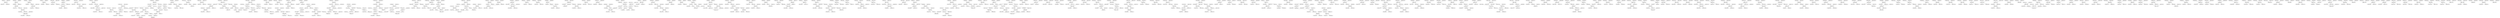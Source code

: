 digraph G {
    C3H4_2_517_0 -> C6H8_3_1013_0;
    C3H4_2_1025_0 -> C6H8_3_1013_0;
    C6H8_3_1013_0 -> C3H4_59_1121_0;
    C6H8_3_1013_0 -> C3H4_59_1004_0;
    C3H4_8_1248_0 -> C6H8_9_870_0;
    C3H4_8_886_0 -> C6H8_9_870_0;
    C3H4_8_548_0 -> C6H8_9_540_0;
    C3H4_8_545_0 -> C6H8_9_540_0;
    C3H4_8_477_0 -> C6H8_9_950_0;
    C3H4_8_961_0 -> C6H8_9_950_0;
    C6H8_9_870_0 -> C3H4_60_924_0;
    C6H8_9_870_0 -> C3H4_60_921_0;
    C6H8_9_540_0 -> C3H4_36_561_0;
    C6H8_9_540_0 -> C3H4_36_560_0;
    C6H8_9_950_0 -> C3H4_26_898_0;
    C6H8_9_950_0 -> C3H4_26_912_0;
    C3H4_11_1266_0 -> C6H8_12_1263_0;
    C3H4_11_1581_0 -> C6H8_12_1701_0;
    C3H4_11_1255_0 -> C6H8_12_1263_0;
    C3H4_11_1534_0 -> C6H8_12_1701_0;
    C3H4_12_521_0 -> C6H8_13_499_0;
    C3H4_12_513_0 -> C6H8_13_499_0;
    C6H8_12_1701_0 -> C3H4_131_116_0;
    C6H8_12_1701_0 -> C3H4_131_100_0;
    C6H8_12_1263_0 -> C3H4_88_1655_0;
    C6H8_12_1263_0 -> C3H4_88_1651_0;
    C6H8_13_499_0 -> C3H4_111_882_0;
    C6H8_13_499_0 -> C3H4_111_885_0;
    C3H4_14_1233_0 -> C6H8_15_1721_0;
    C3H4_14_1713_0 -> C6H8_15_1721_0;
    C3H4_15_963_0 -> C6H8_16_937_0;
    C6H8_15_1721_0 -> C3H4_94_1972_0;
    C6H8_15_1721_0 -> C3H4_94_468_0;
    C3H4_15_461_0 -> C6H8_16_937_0;
    C6H8_16_937_0 -> C3H4_67_589_0;
    C6H8_16_937_0 -> C3H4_67_1033_0;
    C3H4_17_1192_0 -> C6H8_18_1698_0;
    C3H4_17_1180_0 -> C6H8_18_1698_0;
    C3H4_17_186_0 -> C6H8_18_147_0;
    C3H4_17_157_0 -> C6H8_18_147_0;
    C3H4_18_1140_0 -> C6H8_19_1133_0;
    C3H4_18_1121_0 -> C6H8_19_1133_0;
    C6H8_18_147_0 -> C3H4_41_156_0;
    C6H8_18_147_0 -> C3H4_41_796_0;
    C6H8_18_1698_0 -> C6H7_34_326_0;
    C6H8_18_1698_0 -> H_33_209_1;
    C6H8_19_1133_0 -> C3H4_32_713_0;
    C6H8_19_1133_0 -> C3H4_32_718_0;
    C3H4_21_432_0 -> C6H8_22_404_0;
    C3H4_21_399_0 -> C6H8_22_404_0;
    C6H8_22_404_0 -> C3H4_55_1646_0;
    C6H8_22_404_0 -> C3H4_55_1520_0;
    C3H4_25_1698_0 -> C6H8_26_1687_0;
    C3H4_25_1694_0 -> C6H8_26_1687_0;
    C6H8_26_1687_0 -> C3H4_30_1686_0;
    C6H8_26_1687_0 -> C3H4_30_1711_0;
    C3H4_26_342_0 -> C6H8_27_435_0;
    C3H4_26_335_0 -> C6H8_27_435_0;
    C6H8_27_435_0 -> C3H4_48_408_0;
    C6H8_27_435_0 -> C3H4_48_412_0;
    C3H4_27_585_0 -> C6H8_28_541_0;
    C3H4_27_547_0 -> C6H8_28_541_0;
    C3H4_28_1412_0 -> C6H8_29_1419_0;
    C3H4_28_1319_0 -> C6H8_29_1419_0;
    C3H4_28_1844_0 -> C6H8_29_315_0;
    C6H8_28_541_0 -> C3H4_77_976_0;
    C6H8_28_541_0 -> C3H4_77_973_0;
    C3H4_28_332_0 -> C6H8_29_315_0;
    C3H4_28_543_0 -> C6H8_29_524_0;
    C3H4_28_535_0 -> C6H8_29_524_0;
    C3H4_29_1581_0 -> C6H8_30_489_0;
    C6H8_29_1419_0 -> C3H4_190_343_0;
    C6H8_29_1419_0 -> C3H4_190_331_0;
    C6H8_29_524_0 -> C3H4_58_163_0;
    C6H8_29_524_0 -> C3H4_58_1655_0;
    C3H4_29_1899_0 -> C6H8_30_1426_0;
    C3H4_29_1438_0 -> C6H8_30_1426_0;
    C6H8_29_315_0 -> C3H4_76_1649_0;
    C6H8_29_315_0 -> C3H4_76_1652_0;
    C3H4_29_1883_0 -> C6H8_30_489_0;
    C3H4_30_1686_0 -> C6H8_421_2_0;
    C3H4_30_1711_0 -> C6H8_123_1867_0;
    C6H8_30_489_0 -> C3H4_74_479_0;
    C6H8_30_489_0 -> C3H4_74_974_0;
    C6H8_30_1426_0 -> C3H4_191_1939_0;
    C6H8_30_1426_0 -> C3H4_191_1592_0;
    C3H4_31_1479_0 -> C6H8_32_1475_0;
    C3H4_31_1100_0 -> C6H8_32_1475_0;
    C3H4_32_911_0 -> C6H8_33_1404_0;
    C3H4_32_1467_0 -> C6H8_33_1474_0;
    C3H4_32_865_0 -> C6H8_33_1404_0;
    C3H4_32_974_0 -> C6H8_33_1106_0;
    C6H8_32_1475_0 -> C3H4_66_1462_0;
    C6H8_32_1475_0 -> C3H4_66_1346_0;
    C3H4_32_585_0 -> C6H8_33_1106_0;
    C3H4_32_1963_0 -> C6H8_33_1926_0;
    C3H4_32_1455_0 -> C6H8_33_1474_0;
    C3H4_32_1816_0 -> C6H8_33_1926_0;
    C3H4_33_104_0 -> C6H8_34_241_0;
    C3H4_33_245_0 -> C6H8_34_241_0;
    C6H8_33_1474_0 -> C3H4_68_1867_0;
    C6H8_33_1474_0 -> C3H4_68_1359_0;
    C6H8_33_1106_0 -> C3H4_94_612_0;
    C6H8_33_1106_0 -> C3H4_94_967_0;
    H_33_209_1 -> C3H5_34_214_0;
    C6H8_33_1404_0 -> C3H4_75_849_0;
    C6H8_33_1404_0 -> C3H4_75_837_0;
    C6H8_33_1926_0 -> C3H4_37_1975_0;
    C6H8_33_1926_0 -> C3H4_37_1807_0;
    C3H4_33_206_0 -> C3H5_34_214_0;
    C6H8_34_241_0 -> C3H4_40_143_0;
    C6H8_34_241_0 -> C3H4_40_126_0;
    C3H4_35_1934_0 -> C6H8_36_1920_0;
    C3H4_35_1949_0 -> C6H8_36_1920_0;
    C3H4_36_566_0 -> C6H8_37_79_0;
    C3H4_36_560_0 -> C6H8_216_1338_0;
    C3H4_36_536_0 -> C6H8_37_79_0;
    C6H8_36_1920_0 -> C3H4_70_1587_0;
    C6H8_36_1920_0 -> C3H4_70_1578_0;
    C3H4_37_1975_0 -> C6H8_222_1835_0;
    C3H4_37_344_0 -> C6H8_38_1842_0;
    C3H4_37_1844_0 -> C6H8_38_1842_0;
    C6H8_37_79_0 -> C3H4_40_59_0;
    C6H8_37_79_0 -> C3H4_40_49_0;
    C6H8_38_1842_0 -> C3H4_72_349_0;
    C6H8_38_1842_0 -> C3H4_72_346_0;
    C3H4_40_59_0 -> C6H8_452_165_0;
    C3H4_41_378_0 -> C6H8_42_840_0;
    C3H4_41_985_0 -> C6H8_42_840_0;
    C3H4_41_156_0 -> C6H8_314_225_0;
    C6H8_42_840_0 -> C3H4_46_358_0;
    C6H8_42_840_0 -> C3H4_46_484_0;
    C3H4_44_219_0 -> C6H8_45_221_0;
    C3H4_44_313_0 -> C6H8_45_221_0;
    C3H4_45_1573_0 -> C6H8_46_1061_0;
    C3H4_45_1580_0 -> C6H8_46_1061_0;
    C3H4_45_987_0 -> C6H8_46_1008_0;
    C3H4_45_1001_0 -> C6H8_46_1008_0;
    C6H8_45_221_0 -> C3H4_112_861_0;
    C6H8_45_221_0 -> C3H4_112_740_0;
    C3H4_46_127_0 -> C6H8_47_1605_0;
    C6H8_46_1061_0 -> C3H4_66_1563_0;
    C6H8_46_1061_0 -> C3H4_66_1552_0;
    C6H8_46_1008_0 -> C9H12_69_1390_0;
    C3H4_46_484_0 -> C6H8_286_888_0;
    C3H4_46_1590_0 -> C6H8_47_1605_0;
    C3H4_46_1200_0 -> C6H8_47_1562_0;
    C3H4_46_1064_0 -> C6H8_47_1562_0;
    C6H8_47_1605_0 -> C3H4_59_1488_0;
    C6H8_47_1605_0 -> C3H4_59_1881_0;
    C6H8_47_1562_0 -> C3H4_107_1189_0;
    C6H8_47_1562_0 -> C3H4_107_1179_0;
    C3H4_48_532_0 -> C6H8_49_539_0;
    C3H4_48_543_0 -> C6H8_49_539_0;
    C3H4_49_53_0 -> C6H8_50_58_0;
    C3H4_49_50_0 -> C6H8_50_58_0;
    C6H8_49_539_0 -> C3H4_88_1031_0;
    C6H8_49_539_0 -> C3H4_88_1048_0;
    C6H8_50_58_0 -> C3H4_89_1518_0;
    C6H8_50_58_0 -> C3H4_89_1519_0;
    C3H4_50_846_0 -> C6H8_51_851_0;
    C3H4_50_833_0 -> C6H8_51_851_0;
    C6H8_51_851_0 -> C6H7_67_503_0;
    C6H8_51_851_0 -> H_66_488_1;
    C3H4_53_86_0 -> C6H8_54_106_0;
    C3H4_53_109_0 -> C6H8_54_106_0;
    C6H8_54_106_0 -> C3H4_63_1589_0;
    C6H8_54_106_0 -> C3H4_63_236_0;
    C3H4_55_1520_0 -> C3H5_257_117_0;
    C3H4_55_1400_0 -> C6H8_56_1434_0;
    C3H4_55_1781_0 -> C6H8_56_1766_0;
    C3H4_55_1311_0 -> C6H8_56_1766_0;
    C3H4_55_1884_0 -> C6H8_56_1434_0;
    C3H4_55_642_0 -> C6H8_56_634_0;
    C3H4_55_239_0 -> C6H8_56_634_0;
    C3H4_56_1470_0 -> C6H8_57_1475_0;
    C6H8_56_1434_0 -> C3H4_136_1916_0;
    C6H8_56_1434_0 -> C3H4_136_1544_0;
    C3H4_56_1948_0 -> C6H8_57_1475_0;
    C6H8_56_634_0 -> C6H7_94_626_0;
    C6H8_56_634_0 -> H_93_1118_1;
    C6H8_56_1766_0 -> C3H4_57_1768_0;
    C6H8_56_1766_0 -> C3H4_57_1283_0;
    C6H8_57_1475_0 -> C3H4_62_1967_0;
    C6H8_57_1475_0 -> C3H4_62_1468_0;
    C3H4_57_1283_0 -> C6H8_323_676_0;
    C3H4_58_744_0 -> C6H8_59_761_0;
    C3H4_58_143_0 -> C6H8_59_761_0;
    C6H8_59_761_0 -> C3H4_127_329_0;
    C6H8_59_761_0 -> C3H4_127_327_0;
    C3H4_60_921_0 -> C6H8_61_949_0;
    C3H4_60_924_0 -> C6H8_61_949_0;
    C6H8_61_949_0 -> C3H4_111_427_0;
    C6H8_61_949_0 -> C3H4_111_923_0;
    C3H4_62_1468_0 -> C6H8_144_1360_0;
    C3H4_62_1920_0 -> C6H8_63_1917_0;
    C3H4_62_1918_0 -> C6H8_63_1917_0;
    C3H4_63_236_0 -> C6H8_157_1661_0;
    C6H8_63_1917_0 -> C3H4_75_1958_0;
    C6H8_63_1917_0 -> C3H4_75_480_0;
    C3H4_63_1589_0 -> C6H8_91_1603_0;
    C3H4_66_1346_0 -> C6H8_404_1513_0;
    C3H4_66_1635_0 -> C6H8_67_1840_0;
    C3H4_66_480_0 -> C3H5_67_498_0;
    C3H4_66_1849_0 -> C6H8_67_1840_0;
    C3H4_66_1462_0 -> C6H8_357_987_0;
    H_66_488_1 -> C3H5_67_498_0;
    C6H7_67_503_0 -> C6H6_103_345_0;
    C6H7_67_503_0 -> H_102_244_1;
    C3H4_67_1033_0 -> C6H8_94_542_0;
    C3H4_67_949_0 -> C6H8_68_934_0;
    C3H4_67_477_0 -> C6H8_68_934_0;
    C6H8_67_1840_0 -> C3H4_144_1855_0;
    C6H8_67_1840_0 -> C3H4_144_1868_0;
    C6H8_68_934_0 -> C3H4_89_456_0;
    C6H8_68_934_0 -> C3H4_89_927_0;
    C3H4_68_1013_0 -> C9H12_69_1390_0;
    C3H4_68_1359_0 -> C6H8_324_1514_0;
    C9H12_69_1390_0 -> C6H8_70_1381_0;
    C9H12_69_1390_0 -> C3H4_70_1016_0;
    C3H4_70_1016_0 -> C6H8_448_86_0;
    C6H8_70_1381_0 -> C3H4_79_1050_0;
    C6H8_70_1381_0 -> C3H4_79_1001_0;
    C3H4_72_349_0 -> C6H8_419_630_0;
    C3H4_72_739_0 -> C6H8_73_728_0;
    C3H4_72_346_0 -> C6H8_287_1963_0;
    C3H4_72_632_0 -> C6H8_73_728_0;
    C3H4_73_451_0 -> C6H8_74_495_0;
    C3H4_73_478_0 -> C6H8_74_495_0;
    C6H8_73_728_0 -> C3H4_85_135_0;
    C6H8_73_728_0 -> C3H4_85_175_0;
    C3H4_74_479_0 -> C6H8_220_590_0;
    C3H4_74_974_0 -> C6H8_357_928_0;
    C6H8_74_495_0 -> C3H4_88_1947_0;
    C6H8_74_495_0 -> C3H4_88_100_0;
    C3H4_74_1065_0 -> C6H8_75_1100_0;
    C3H4_74_1120_0 -> C6H8_75_1100_0;
    C3H4_75_837_0 -> C6H8_76_856_0;
    C6H8_75_1100_0 -> C3H4_146_1198_0;
    C6H8_75_1100_0 -> C3H4_146_1078_0;
    C3H4_75_849_0 -> C6H8_76_856_0;
    C3H4_75_1958_0 -> C6H8_269_1654_0;
    C3H4_75_480_0 -> C6H8_134_1691_0;
    C3H4_76_212_0 -> C6H8_77_1720_0;
    C3H4_76_1721_0 -> C6H8_77_1720_0;
    C3H4_76_1652_0 -> C6H8_442_639_0;
    C6H8_76_856_0 -> C6H7_99_818_0;
    C6H8_76_856_0 -> H_98_806_1;
    C3H4_76_1649_0 -> C6H8_284_141_0;
    C3H4_77_1238_0 -> C6H8_78_1248_0;
    C3H4_77_1261_0 -> C6H8_78_1248_0;
    C6H8_77_1720_0 -> C3H4_207_1756_0;
    C6H8_77_1720_0 -> C3H4_207_1781_0;
    C6H8_78_1248_0 -> C3H4_80_1252_0;
    C6H8_78_1248_0 -> C3H4_80_1737_0;
    C3H4_79_1001_0 -> C9H11_471_398_0;
    C3H4_80_214_0 -> C6H8_81_229_0;
    C3H4_80_220_0 -> C6H8_81_229_0;
    C3H4_80_1230_0 -> C6H8_81_1238_0;
    C3H4_80_854_0 -> C6H8_81_858_0;
    C3H4_80_1052_0 -> C6H8_81_1238_0;
    C3H4_80_353_0 -> C6H8_81_858_0;
    C6H8_81_1238_0 -> C3H4_112_1103_0;
    C6H8_81_1238_0 -> C3H4_112_1107_0;
    C3H4_81_1622_0 -> C6H8_82_1625_0;
    C6H8_81_858_0 -> C6H7_138_1636_0;
    C6H8_81_858_0 -> H_137_1638_1;
    C3H4_81_1724_0 -> C6H8_82_1625_0;
    C6H8_81_229_0 -> C3H4_99_379_0;
    C6H8_81_229_0 -> C3H4_99_853_0;
    C6H8_82_1625_0 -> C3H4_130_1718_0;
    C6H8_82_1625_0 -> C3H4_130_1711_0;
    C3H4_83_187_0 -> C6H8_84_209_0;
    C3H4_83_204_0 -> C6H8_84_209_0;
    C6H8_84_209_0 -> C3H4_112_577_0;
    C6H8_84_209_0 -> C3H4_112_693_0;
    C3H4_85_982_0 -> C6H8_86_987_0;
    C3H4_85_885_0 -> C6H8_86_517_0;
    C3H4_85_980_0 -> C6H8_86_987_0;
    C3H4_85_536_0 -> C6H8_86_517_0;
    C6H8_86_987_0 -> C3H4_162_512_0;
    C6H8_86_987_0 -> C3H4_162_490_0;
    C6H8_86_517_0 -> C6H7_107_537_0;
    C6H8_86_517_0 -> H_106_526_1;
    C3H4_88_1947_0 -> C6H8_395_1282_0;
    C3H4_88_1651_0 -> C6H8_165_509_0;
    C3H4_89_927_0 -> C6H8_144_1360_0;
    C3H4_90_1573_0 -> C6H8_91_1603_0;
    C6H8_91_1603_0 -> C3H4_111_1482_0;
    C6H8_91_1603_0 -> C3H4_111_1472_0;
    C3H4_93_539_0 -> C6H8_94_584_0;
    C3H4_93_527_0 -> C6H8_94_542_0;
    C3H4_93_1221_0 -> C3H5_94_1130_0;
    C3H4_93_1057_0 -> C6H8_94_584_0;
    H_93_1118_1 -> C3H5_94_1130_0;
    C3H4_94_612_0 -> C6H8_286_888_0;
    C6H8_94_542_0 -> C3H4_101_586_0;
    C6H8_94_542_0 -> C3H4_101_1058_0;
    C6H8_94_584_0 -> C3H4_148_527_0;
    C6H8_94_584_0 -> C3H4_148_1082_0;
    C3H4_94_1972_0 -> C6H8_475_1119_0;
    C3H4_95_82_0 -> C6H8_96_688_0;
    C3H4_95_678_0 -> C6H8_96_688_0;
    C6H8_96_688_0 -> C3H4_130_1182_0;
    C6H8_96_688_0 -> C3H4_130_1176_0;
    H_98_806_1 -> C3H5_99_1312_0;
    C3H4_98_842_0 -> C3H5_99_1312_0;
    C6H7_99_818_0 -> C6H6_179_1202_0;
    C6H7_99_818_0 -> H_178_804_1;
    C3H4_99_379_0 -> C6H8_258_467_0;
    C3H4_99_853_0 -> C6H8_288_587_0;
    C3H4_100_720_0 -> C6H8_101_242_0;
    C3H4_100_245_0 -> C6H8_101_242_0;
    C6H8_101_242_0 -> C3H4_108_1_0;
    C6H8_101_242_0 -> C3H4_108_226_0;
    H_102_244_1 -> C3H5_103_346_0;
    C3H4_102_358_0 -> C3H5_103_346_0;
    C3H4_103_301_0 -> C6H8_104_1785_0;
    C3H4_103_1799_0 -> C6H8_104_1785_0;
    C3H4_104_739_0 -> C6H8_105_747_0;
    C3H4_104_738_0 -> C6H8_105_747_0;
    C6H8_104_1785_0 -> C3H4_124_1788_0;
    C6H8_104_1785_0 -> C3H4_124_1783_0;
    C6H8_105_747_0 -> C3H4_153_989_0;
    C6H8_105_747_0 -> C3H4_153_512_0;
    H_106_526_1 -> C3H5_107_538_0;
    C3H4_106_528_0 -> C3H5_107_538_0;
    C6H7_107_537_0 -> C6H8_181_614_0;
    C3H4_107_1179_0 -> C6H8_164_1893_0;
    C3H4_108_688_0 -> C6H8_109_223_0;
    C3H4_108_227_0 -> C6H8_109_223_0;
    C6H8_109_223_0 -> C3H4_179_773_0;
    C6H8_109_223_0 -> C3H4_179_774_0;
    C3H4_111_1482_0 -> C6H8_395_1025_0;
    C3H4_111_885_0 -> C6H8_309_1200_0;
    C3H4_111_923_0 -> C6H8_114_782_0;
    C3H4_112_1107_0 -> C6H8_447_724_0;
    C3H4_112_693_0 -> C3H5_342_1516_0;
    C3H4_113_806_0 -> C6H8_114_782_0;
    C6H8_114_782_0 -> C3H4_116_803_0;
    C6H8_114_782_0 -> C3H4_116_808_0;
    C3H4_115_595_0 -> C6H8_116_619_0;
    C3H4_115_123_0 -> C6H8_116_619_0;
    C6H8_116_619_0 -> C3H4_149_1107_0;
    C6H8_116_619_0 -> C3H4_149_700_0;
    C3H4_116_803_0 -> C6H8_299_1255_0;
    C3H4_119_134_0 -> C6H8_120_132_0;
    C3H4_119_132_0 -> C6H8_120_132_0;
    C6H8_120_132_0 -> C3H4_121_127_0;
    C6H8_120_132_0 -> C3H4_121_129_0;
    C3H4_121_702_0 -> C6H8_122_666_0;
    C3H4_121_129_0 -> C6H8_385_584_0;
    C3H4_121_181_0 -> C6H8_122_666_0;
    C6H8_122_666_0 -> C3H4_191_28_0;
    C6H8_122_666_0 -> C3H4_191_523_0;
    C3H4_122_1381_0 -> C6H8_123_1867_0;
    C6H8_123_1867_0 -> C3H4_140_1365_0;
    C6H8_123_1867_0 -> C3H4_140_1357_0;
    C3H4_125_646_0 -> C6H8_126_630_0;
    C3H4_125_641_0 -> C6H8_126_630_0;
    C3H4_125_1290_0 -> C6H8_126_1294_0;
    C3H4_125_1184_0 -> C6H8_126_1177_0;
    C3H4_125_1201_0 -> C6H8_126_1177_0;
    C3H4_125_1279_0 -> C6H8_126_1294_0;
    C6H8_126_1177_0 -> C3H4_174_1149_0;
    C6H8_126_1177_0 -> C3H4_174_1146_0;
    C6H8_126_630_0 -> C3H4_130_641_0;
    C6H8_126_630_0 -> C3H4_130_653_0;
    C6H8_126_1294_0 -> C3H4_135_1298_0;
    C6H8_126_1294_0 -> C3H4_135_1292_0;
    C3H4_128_274_0 -> C6H8_129_756_0;
    C3H4_128_804_0 -> C6H8_129_756_0;
    C6H8_129_756_0 -> C3H4_259_1256_0;
    C6H8_129_756_0 -> C3H4_259_1250_0;
    C3H4_129_1933_0 -> C6H8_130_1943_0;
    C3H4_129_465_0 -> C6H8_130_1943_0;
    C6H8_130_1943_0 -> C3H4_164_1889_0;
    C6H8_130_1943_0 -> C3H4_164_425_0;
    C3H4_131_100_0 -> C6H8_202_1250_0;
    C3H4_132_482_0 -> C6H8_133_597_0;
    C3H4_132_900_0 -> C6H8_133_597_0;
    C3H4_133_875_0 -> C6H8_134_1391_0;
    C3H4_133_1393_0 -> C6H8_134_1391_0;
    C3H4_133_1695_0 -> C6H8_134_1691_0;
    C6H8_133_597_0 -> C3H4_169_29_0;
    C6H8_133_597_0 -> C3H4_169_11_0;
    C6H8_134_1691_0 -> C3H4_225_1247_0;
    C6H8_134_1691_0 -> C3H4_225_1228_0;
    C6H8_134_1391_0 -> C6H7_181_496_0;
    C6H8_134_1391_0 -> H_180_511_1;
    C3H4_135_14_0 -> C6H8_136_12_0;
    C3H4_135_11_0 -> C6H8_136_12_0;
    C6H8_136_12_0 -> C3H4_161_866_0;
    C6H8_136_12_0 -> C3H4_161_865_0;
    C3H4_136_1544_0 -> C6H8_144_1927_0;
    C3H4_137_1496_0 -> C3H5_138_1493_0;
    H_137_1638_1 -> C3H5_138_1493_0;
    C3H4_137_1953_0 -> C6H8_138_1874_0;
    C3H4_137_1874_0 -> C6H8_138_1874_0;
    C6H7_138_1636_0 -> C6H6_234_1327_0;
    C6H7_138_1636_0 -> H_233_1315_1;
    C6H8_138_1874_0 -> C3H4_175_487_0;
    C6H8_138_1874_0 -> C3H4_175_480_0;
    C3H4_139_768_0 -> C6H8_140_1414_0;
    C3H4_139_916_0 -> C6H8_140_1414_0;
    C3H4_140_1_0 -> C6H8_141_0_0;
    C6H8_140_1414_0 -> C3H4_149_791_0;
    C6H8_140_1414_0 -> C3H4_149_775_0;
    C3H4_140_0_0 -> C6H8_141_0_0;
    C3H4_141_908_0 -> C6H8_142_894_0;
    C6H8_141_0_0 -> C3H4_142_498_0;
    C6H8_141_0_0 -> C3H4_142_1_0;
    C3H4_141_909_0 -> C6H8_142_894_0;
    C3H4_142_1397_0 -> C6H8_143_1411_0;
    C3H4_142_1272_0 -> C6H8_143_1411_0;
    C6H8_142_894_0 -> C3H4_198_794_0;
    C6H8_142_894_0 -> C3H4_198_838_0;
    C3H4_142_1_0 -> C6H8_156_397_0;
    C3H4_142_498_0 -> C6H8_397_1187_0;
    C3H4_143_1100_0 -> C6H8_144_1927_0;
    C6H8_143_1411_0 -> C3H4_164_1410_0;
    C6H8_143_1411_0 -> C3H4_164_1409_0;
    C6H8_144_1360_0 -> C3H4_146_1360_0;
    C6H8_144_1360_0 -> C3H4_146_1238_0;
    C6H8_144_1927_0 -> C3H4_375_917_0;
    C6H8_144_1927_0 -> C3H4_375_505_0;
    C3H4_146_631_0 -> C6H8_147_790_0;
    C3H4_146_183_0 -> C6H8_147_790_0;
    C3H4_146_1440_0 -> C6H8_147_1472_0;
    C3H4_146_1330_0 -> C6H8_147_1472_0;
    C6H8_147_790_0 -> C3H4_157_628_0;
    C6H8_147_790_0 -> C3H4_157_652_0;
    C6H8_147_1472_0 -> C3H4_162_1343_0;
    C6H8_147_1472_0 -> C3H4_162_1822_0;
    C3H4_148_527_0 -> C6H8_488_797_0;
    C3H4_148_1020_0 -> C6H8_149_1111_0;
    C3H4_148_1017_0 -> C6H8_149_1111_0;
    C3H4_148_389_0 -> C6H8_149_752_0;
    C3H4_148_1082_0 -> C6H8_367_874_0;
    C3H4_148_752_0 -> C6H8_149_752_0;
    C6H8_149_1111_0 -> C3H4_157_1637_0;
    C6H8_149_1111_0 -> C3H4_157_1159_0;
    C6H8_149_752_0 -> C3H4_152_259_0;
    C6H8_149_752_0 -> C3H4_152_871_0;
    C3H4_151_1301_0 -> C6H8_152_1789_0;
    C3H4_151_1808_0 -> C6H8_152_1789_0;
    C3H4_152_1395_0 -> C6H8_153_1385_0;
    C3H4_152_871_0 -> C6H8_394_933_0;
    C3H4_152_1409_0 -> C6H8_153_1385_0;
    C6H8_152_1789_0 -> C3H4_154_1797_0;
    C6H8_152_1789_0 -> C3H4_154_1784_0;
    C3H4_152_400_0 -> C6H8_153_384_0;
    C3H4_152_408_0 -> C6H8_153_384_0;
    C6H8_153_384_0 -> C3H4_155_390_0;
    C6H8_153_384_0 -> C3H4_155_389_0;
    C6H8_153_1385_0 -> C3H4_216_1729_0;
    C6H8_153_1385_0 -> C3H4_216_1734_0;
    C3H4_154_1797_0 -> C6H8_460_725_0;
    C3H4_154_1784_0 -> C6H8_218_1188_0;
    C3H4_155_19_0 -> C6H8_156_397_0;
    C6H8_156_397_0 -> C3H4_169_866_0;
    C6H8_156_397_0 -> C3H4_169_869_0;
    C3H4_156_1655_0 -> C6H8_157_1661_0;
    C3H4_157_1156_0 -> C6H8_158_1161_0;
    C3H4_157_1170_0 -> C6H8_158_1161_0;
    C6H8_157_1661_0 -> C3H4_190_97_0;
    C6H8_157_1661_0 -> C3H4_190_1696_0;
    C3H4_157_628_0 -> C6H8_219_610_0;
    C3H4_157_652_0 -> C6H8_344_1135_0;
    C6H8_158_1161_0 -> C3H4_178_1797_0;
    C6H8_158_1161_0 -> C3H4_178_1186_0;
    C3H4_158_1736_0 -> C6H8_159_1744_0;
    C3H4_158_1756_0 -> C6H8_159_1744_0;
    C6H8_159_1744_0 -> C3H4_172_1754_0;
    C6H8_159_1744_0 -> C3H4_172_1743_0;
    C3H4_160_640_0 -> C6H8_161_735_0;
    C3H4_160_754_0 -> C6H8_161_735_0;
    C3H4_160_1137_0 -> C6H8_161_1591_0;
    C3H4_160_1610_0 -> C6H8_161_1591_0;
    C6H8_161_1591_0 -> C3H4_213_1688_0;
    C6H8_161_1591_0 -> C3H4_213_1687_0;
    C6H8_161_735_0 -> C3H4_174_754_0;
    C6H8_161_735_0 -> C3H4_174_625_0;
    C3H4_162_1018_0 -> C6H8_163_1029_0;
    C3H4_162_1909_0 -> C6H8_163_1862_0;
    C3H4_162_1021_0 -> C6H8_163_1029_0;
    C3H4_162_490_0 -> C6H8_165_509_0;
    C3H4_162_387_0 -> C6H8_163_1862_0;
    C6H8_163_1029_0 -> C3H4_185_1045_0;
    C6H8_163_1029_0 -> C3H4_185_1040_0;
    C3H4_163_1529_0 -> C6H8_164_1508_0;
    C3H4_163_1506_0 -> C6H8_164_1508_0;
    C6H8_163_1862_0 -> C3H4_167_1878_0;
    C6H8_163_1862_0 -> C3H4_167_1871_0;
    C3H4_163_1853_0 -> C6H8_164_1893_0;
    C3H4_164_760_0 -> C6H8_165_773_0;
    C3H4_164_1889_0 -> C6H8_278_1516_0;
    C6H8_164_1893_0 -> C3H4_178_1855_0;
    C6H8_164_1893_0 -> C3H4_178_368_0;
    C6H8_164_1508_0 -> C3H4_206_1509_0;
    C6H8_164_1508_0 -> C3H4_206_1004_0;
    C3H4_164_425_0 -> C6H8_239_982_0;
    C3H4_164_1409_0 -> C6H8_239_829_0;
    C3H4_164_748_0 -> C6H8_165_773_0;
    C3H4_164_1410_0 -> C6H8_296_1836_0;
    C6H8_165_773_0 -> C3H4_249_505_0;
    C6H8_165_773_0 -> C3H4_249_522_0;
    C6H8_165_509_0 -> C3H4_300_66_0;
    C6H8_165_509_0 -> C3H4_300_79_0;
    C3H4_167_1871_0 -> C6H8_335_1628_0;
    C3H4_170_1306_0 -> C6H8_171_1299_0;
    C3H4_170_1293_0 -> C6H8_171_1299_0;
    C6H8_171_1299_0 -> C3H4_185_1166_0;
    C6H8_171_1299_0 -> C3H4_185_1170_0;
    C3H4_172_1754_0 -> C6H8_213_1506_0;
    C3H4_174_1146_0 -> C6H8_242_849_0;
    C3H4_174_625_0 -> C6H8_484_1637_0;
    C3H4_175_1639_0 -> C6H8_176_1657_0;
    C3H4_175_1656_0 -> C6H8_176_1657_0;
    C6H8_176_1657_0 -> C3H4_211_158_0;
    C6H8_176_1657_0 -> C3H4_211_157_0;
    C3H4_177_1612_0 -> C6H8_178_1835_0;
    C3H4_177_1835_0 -> C6H8_178_1835_0;
    C3H4_178_765_0 -> C6H8_179_863_0;
    C6H8_178_1835_0 -> C3H4_200_1325_0;
    C6H8_178_1835_0 -> C3H4_200_1223_0;
    C3H4_178_1797_0 -> C6H8_179_1796_0;
    C3H4_178_1186_0 -> C6H8_179_1796_0;
    C3H4_178_1309_0 -> C3H5_179_1322_0;
    C3H4_178_368_0 -> C6H8_287_98_0;
    C3H4_178_974_0 -> C6H8_179_863_0;
    H_178_804_1 -> C3H5_179_1322_0;
    C6H8_179_863_0 -> C3H4_189_372_0;
    C6H8_179_863_0 -> C3H4_189_375_0;
    C6H8_179_1796_0 -> C3H4_226_1177_0;
    C6H8_179_1796_0 -> C3H4_226_1692_0;
    C3H4_179_773_0 -> C6H8_241_536_0;
    H_180_511_1 -> C6H8_181_614_0;
    C6H8_181_614_0 -> C3H4_217_372_0;
    C6H8_181_614_0 -> C3H4_217_488_0;
    C6H7_181_496_0 -> C9H11_222_359_0;
    C3H4_181_1346_0 -> C6H8_182_1352_0;
    C3H4_181_1328_0 -> C6H8_182_1352_0;
    C6H8_182_1352_0 -> C3H4_196_1221_0;
    C6H8_182_1352_0 -> C3H4_196_1224_0;
    C3H4_185_1166_0 -> C6H8_386_1790_0;
    C3H4_185_1170_0 -> C3H5_378_1375_0;
    C3H4_188_1276_0 -> C6H8_189_864_0;
    C3H4_188_865_0 -> C6H8_189_864_0;
    C3H4_189_375_0 -> C6H8_468_101_0;
    C6H8_189_864_0 -> C3H4_223_1468_0;
    C6H8_189_864_0 -> C3H4_223_1920_0;
    C3H4_190_343_0 -> C6H8_191_337_0;
    C3H4_190_331_0 -> C6H8_191_337_0;
    C3H4_191_1592_0 -> C6H8_293_1917_0;
    C3H4_191_1939_0 -> C6H8_291_1037_0;
    C3H4_191_28_0 -> C6H8_192_656_0;
    C6H8_191_337_0 -> C3H4_393_863_0;
    C6H8_191_337_0 -> C3H4_393_757_0;
    C3H4_191_670_0 -> C6H8_192_656_0;
    C6H8_192_656_0 -> C3H4_194_662_0;
    C6H8_192_656_0 -> C3H4_194_660_0;
    C3H4_193_1824_0 -> C6H8_194_1846_0;
    C3H4_193_1806_0 -> C6H8_194_1846_0;
    C6H8_194_1846_0 -> C3H4_217_1928_0;
    C6H8_194_1846_0 -> C3H4_217_1797_0;
    C3H4_194_662_0 -> C6H8_195_666_0;
    C3H4_194_660_0 -> C6H8_195_666_0;
    C6H8_195_666_0 -> C3H4_228_639_0;
    C6H8_195_666_0 -> C3H4_228_641_0;
    C3H4_195_1410_0 -> C6H8_196_1419_0;
    C3H4_195_1418_0 -> C6H8_196_1419_0;
    C3H4_195_421_0 -> C6H8_196_423_0;
    C3H4_195_413_0 -> C6H8_196_423_0;
    C3H4_196_1221_0 -> C6H8_234_1476_0;
    C6H8_196_1419_0 -> C3H4_202_1940_0;
    C6H8_196_1419_0 -> C3H4_202_1895_0;
    C6H8_196_423_0 -> C3H4_213_1778_0;
    C6H8_196_423_0 -> C3H4_213_1769_0;
    C3H4_196_1224_0 -> C6H8_220_1228_0;
    C3H4_198_934_0 -> C6H8_199_977_0;
    C3H4_198_980_0 -> C6H8_199_977_0;
    C6H8_199_977_0 -> C3H4_333_945_0;
    C6H8_199_977_0 -> C3H4_333_849_0;
    C3H4_199_1080_0 -> C6H8_200_1079_0;
    C3H4_199_1078_0 -> C6H8_200_1079_0;
    C3H4_200_1223_0 -> C6H8_310_1447_0;
    C6H8_200_1079_0 -> C3H4_275_701_0;
    C6H8_200_1079_0 -> C3H4_275_239_0;
    C3H4_201_1249_0 -> C6H8_202_1250_0;
    C6H8_202_1250_0 -> C3H4_231_1250_0;
    C6H8_202_1250_0 -> C3H4_231_1274_0;
    C3H4_202_1895_0 -> C6H8_299_41_0;
    C3H4_205_275_0 -> C6H8_206_294_0;
    C3H4_205_298_0 -> C6H8_206_294_0;
    C3H4_206_1509_0 -> C6H8_385_584_0;
    C6H8_206_294_0 -> C3H4_246_533_0;
    C6H8_206_294_0 -> C3H4_246_406_0;
    C3H4_206_1004_0 -> C6H8_415_460_0;
    C3H4_206_1479_0 -> C6H8_207_1481_0;
    C3H4_206_1020_0 -> C6H8_207_1481_0;
    C6H8_207_1481_0 -> C3H4_244_1613_0;
    C6H8_207_1481_0 -> C3H4_244_1605_0;
    C3H4_207_1756_0 -> C6H8_289_1006_0;
    C3H4_208_158_0 -> C6H8_209_155_0;
    C3H4_208_155_0 -> C6H8_209_155_0;
    C3H4_209_1921_0 -> C6H8_210_1889_0;
    C3H4_209_1877_0 -> C6H8_210_1889_0;
    C6H8_209_155_0 -> C3H4_248_672_0;
    C6H8_209_155_0 -> C3H4_248_679_0;
    C6H8_210_1889_0 -> C3H4_230_439_0;
    C6H8_210_1889_0 -> C3H4_230_1922_0;
    C3H4_211_1736_0 -> C6H8_212_1734_0;
    C3H4_211_157_0 -> C6H8_454_1497_0;
    C3H4_211_1753_0 -> C6H8_212_1734_0;
    C3H4_211_1310_0 -> C6H8_212_1424_0;
    C3H4_211_1448_0 -> C6H8_212_1424_0;
    C3H4_212_496_0 -> C6H8_213_1506_0;
    C6H8_212_1424_0 -> C3H4_220_1428_0;
    C6H8_212_1424_0 -> C3H4_220_1306_0;
    C6H8_212_1734_0 -> C3H4_213_1735_0;
    C6H8_212_1734_0 -> C3H4_213_1732_0;
    C3H4_213_1769_0 -> C6H8_313_268_0;
    C6H8_213_1506_0 -> C3H4_219_115_0;
    C6H8_213_1506_0 -> C3H4_219_99_0;
    C3H4_213_1735_0 -> C6H8_293_1116_0;
    C3H4_213_1688_0 -> C6H8_214_1687_0;
    C3H4_213_1687_0 -> C6H8_214_1687_0;
    C6H8_214_1687_0 -> C3H4_303_1223_0;
    C6H8_214_1687_0 -> C3H4_303_1119_0;
    C3H4_215_1352_0 -> C6H8_216_1338_0;
    C6H8_216_1338_0 -> C3H4_299_122_0;
    C6H8_216_1338_0 -> C3H4_299_135_0;
    C3H4_217_372_0 -> C6H8_326_1060_0;
    C3H4_217_717_0 -> C6H8_218_1188_0;
    C6H8_218_1188_0 -> C3H4_220_1177_0;
    C6H8_218_1188_0 -> C3H4_220_1196_0;
    C3H4_218_595_0 -> C6H8_219_610_0;
    C3H4_219_629_0 -> C6H8_220_1228_0;
    C6H8_219_610_0 -> C3H4_224_990_0;
    C6H8_219_610_0 -> C3H4_224_522_0;
    C3H4_219_535_0 -> C6H8_220_590_0;
    C3H4_219_99_0 -> C6H8_328_936_0;
    C3H4_219_1915_0 -> C6H8_220_1563_0;
    C3H4_219_1069_0 -> C6H8_220_1563_0;
    C6H8_220_1563_0 -> C3H4_232_1941_0;
    C6H8_220_1563_0 -> C3H4_232_1938_0;
    C6H8_220_1228_0 -> C3H4_242_1097_0;
    C6H8_220_1228_0 -> C3H4_242_1087_0;
    C3H4_220_1196_0 -> C3H5_274_353_0;
    C6H8_220_590_0 -> C3H4_271_606_0;
    C6H8_220_590_0 -> C3H4_271_984_0;
    C3H4_220_1408_0 -> C6H8_221_1409_0;
    C3H4_220_1438_0 -> C6H8_221_1409_0;
    C3H4_221_1731_0 -> C6H8_222_1727_0;
    C3H4_221_347_0 -> C9H11_222_359_0;
    C3H4_221_887_0 -> C6H8_222_887_0;
    C3H4_221_360_0 -> C6H8_222_1835_0;
    C3H4_221_879_0 -> C6H8_222_887_0;
    C3H4_221_1837_0 -> C6H8_222_1727_0;
    C6H8_221_1409_0 -> C3H4_229_1397_0;
    C6H8_221_1409_0 -> C3H4_229_1887_0;
    C9H11_222_359_0 -> C3H4_224_1733_0;
    C9H11_222_359_0 -> C6H7_224_403_0;
    C6H8_222_1835_0 -> C3H4_225_1850_0;
    C6H8_222_1835_0 -> C3H4_225_1824_0;
    C6H8_222_887_0 -> C3H4_282_112_0;
    C6H8_222_887_0 -> C3H4_282_24_0;
    C6H8_222_1727_0 -> C3H4_231_1752_0;
    C6H8_222_1727_0 -> C3H4_231_1754_0;
    C3H4_223_1464_0 -> C6H8_224_1466_0;
    C3H4_223_1710_0 -> C6H8_224_1721_0;
    C3H4_223_1820_0 -> C6H8_224_1820_0;
    C3H4_223_1634_0 -> C6H8_224_1721_0;
    C3H4_223_1831_0 -> C6H8_224_1820_0;
    C3H4_223_1458_0 -> C6H8_224_1466_0;
    C3H4_224_1733_0 -> C6H8_384_886_0;
    C6H8_224_1820_0 -> C3H4_245_1327_0;
    C6H8_224_1820_0 -> C3H4_245_1355_0;
    C6H8_224_1466_0 -> C3H4_225_1451_0;
    C6H8_224_1466_0 -> C3H4_225_1458_0;
    C6H8_224_1721_0 -> C3H4_273_1687_0;
    C6H8_224_1721_0 -> C3H4_273_1710_0;
    C3H4_224_990_0 -> C6H8_237_1004_0;
    C6H7_224_403_0 -> C9H11_235_1874_0;
    C3H4_225_1458_0 -> C6H8_433_1413_0;
    C3H4_225_1247_0 -> C6H8_279_1621_0;
    C3H4_225_1694_0 -> C6H8_226_1698_0;
    C3H4_225_1228_0 -> C6H8_449_1748_0;
    C3H4_225_1183_0 -> C6H8_226_1698_0;
    C3H4_226_1692_0 -> C6H8_347_933_0;
    C6H8_226_1698_0 -> C3H4_242_1632_0;
    C6H8_226_1698_0 -> C3H4_242_1162_0;
    C3H4_227_38_0 -> C6H8_228_58_0;
    C3H4_227_766_0 -> C6H8_228_1137_0;
    C3H4_227_642_0 -> C6H8_228_1137_0;
    C3H4_227_90_0 -> C6H8_228_58_0;
    C6H8_228_1137_0 -> C3H4_297_852_0;
    C6H8_228_1137_0 -> C3H4_297_760_0;
    C6H8_228_58_0 -> C3H4_284_577_0;
    C6H8_228_58_0 -> C3H4_284_943_0;
    C3H4_229_1397_0 -> C6H8_252_1896_0;
    C3H4_231_1752_0 -> C6H8_448_86_0;
    C3H4_233_1373_0 -> C6H8_234_1476_0;
    H_233_1315_1 -> C3H5_234_1199_0;
    C3H4_233_1181_0 -> C3H5_234_1199_0;
    C6H8_234_1476_0 -> C3H4_247_1085_0;
    C6H8_234_1476_0 -> C3H4_247_1444_0;
    C3H4_234_384_0 -> C9H11_235_1874_0;
    C3H4_234_332_0 -> C6H8_235_1812_0;
    C3H4_234_319_0 -> C6H8_235_1812_0;
    C9H11_235_1874_0 -> C6H7_260_1737_0;
    C9H11_235_1874_0 -> C3H4_260_266_0;
    C6H8_235_1812_0 -> C6H7_274_232_0;
    C6H8_235_1812_0 -> H_273_324_1;
    C3H4_236_1001_0 -> C6H8_237_1004_0;
    C6H8_237_1004_0 -> C3H4_353_1781_0;
    C6H8_237_1004_0 -> C3H4_353_1257_0;
    C3H4_238_825_0 -> C6H8_239_829_0;
    C3H4_238_979_0 -> C6H8_239_982_0;
    C3H4_238_1269_0 -> C6H8_239_1287_0;
    C3H4_238_1275_0 -> C6H8_239_1287_0;
    C6H8_239_982_0 -> C3H4_303_246_0;
    C6H8_239_982_0 -> C3H4_303_227_0;
    C6H8_239_829_0 -> C6H7_257_567_0;
    C6H8_239_829_0 -> H_256_568_1;
    C6H8_239_1287_0 -> C3H4_240_1275_0;
    C6H8_239_1287_0 -> C3H4_240_1269_0;
    C3H4_240_37_0 -> C6H8_241_536_0;
    C3H4_240_1269_0 -> C6H8_461_1917_0;
    C6H8_241_536_0 -> C3H4_248_426_0;
    C6H8_241_536_0 -> C3H4_248_407_0;
    C3H4_241_845_0 -> C6H8_242_849_0;
    C3H4_242_1162_0 -> C6H8_352_1106_0;
    C3H4_242_1632_0 -> C6H8_434_1232_0;
    C6H8_242_849_0 -> C3H4_283_485_0;
    C6H8_242_849_0 -> C3H4_283_979_0;
    C3H4_244_1605_0 -> C6H8_246_1649_0;
    C3H4_244_1613_0 -> C6H8_246_1649_0;
    C3H4_245_1154_0 -> C6H8_246_1176_0;
    C3H4_245_1632_0 -> C6H8_246_1668_0;
    C3H4_245_1327_0 -> C6H8_344_949_0;
    C3H4_245_1165_0 -> C6H8_246_1176_0;
    C3H4_245_1656_0 -> C6H8_246_1668_0;
    C6H8_246_1668_0 -> C3H4_247_1750_0;
    C6H8_246_1668_0 -> C3H4_247_304_0;
    C6H8_246_1649_0 -> C3H4_262_1608_0;
    C6H8_246_1649_0 -> C3H4_262_1633_0;
    C6H8_246_1176_0 -> C3H4_299_1657_0;
    C6H8_246_1176_0 -> C3H4_299_1654_0;
    C3H4_247_1444_0 -> C6H8_314_594_0;
    C3H4_247_1085_0 -> C6H8_295_1049_0;
    C3H4_248_679_0 -> C6H8_418_379_0;
    C3H4_249_522_0 -> C6H8_455_818_0;
    C3H4_251_1585_0 -> C6H8_252_1949_0;
    C3H4_251_1955_0 -> C6H8_252_1928_0;
    C3H4_251_1935_0 -> C6H8_252_1928_0;
    C3H4_251_1958_0 -> C6H8_252_1949_0;
    C3H4_251_1410_0 -> C6H8_252_1896_0;
    C6H8_252_1928_0 -> C3H4_279_1840_0;
    C6H8_252_1928_0 -> C3H4_279_1837_0;
    C6H8_252_1896_0 -> C3H4_287_1870_0;
    C6H8_252_1896_0 -> C3H4_287_1886_0;
    C6H8_252_1949_0 -> C3H4_279_1507_0;
    C6H8_252_1949_0 -> C3H4_279_1492_0;
    C3H4_253_963_0 -> C6H8_254_618_0;
    C3H4_253_622_0 -> C6H8_254_618_0;
    C6H8_254_618_0 -> C3H4_261_618_0;
    C6H8_254_618_0 -> C3H4_261_611_0;
    C3H4_255_1143_0 -> C6H8_256_664_0;
    C3H4_255_659_0 -> C6H8_256_664_0;
    C6H8_256_664_0 -> C3H4_315_375_0;
    C6H8_256_664_0 -> C3H4_315_860_0;
    H_256_568_1 -> C3H5_257_117_0;
    C3H4_257_452_0 -> C6H8_258_467_0;
    C6H7_257_567_0 -> C6H6_488_794_0;
    C6H7_257_567_0 -> H_487_836_1;
    C3H4_258_726_0 -> C6H8_259_733_0;
    C6H8_258_467_0 -> C3H4_316_485_0;
    C6H8_258_467_0 -> C3H4_316_1927_0;
    C3H4_258_731_0 -> C6H8_259_733_0;
    C6H8_259_733_0 -> C3H4_294_723_0;
    C6H8_259_733_0 -> C3H4_294_210_0;
    C3H4_259_1256_0 -> C6H8_325_657_0;
    C3H4_259_1250_0 -> C3H5_401_1856_0;
    C3H4_261_905_0 -> C6H8_262_47_0;
    C3H4_261_424_0 -> C6H8_262_47_0;
    C3H4_261_618_0 -> C6H8_425_309_0;
    C6H8_262_47_0 -> C3H4_301_460_0;
    C6H8_262_47_0 -> C3H4_301_892_0;
    C3H4_262_804_0 -> C6H8_263_803_0;
    C3H4_262_801_0 -> C6H8_263_803_0;
    C3H4_263_1794_0 -> C6H8_264_1800_0;
    C3H4_263_1792_0 -> C6H8_264_1800_0;
    C6H8_263_803_0 -> C3H4_278_793_0;
    C6H8_263_803_0 -> C3H4_278_790_0;
    C6H8_264_1800_0 -> C3H4_275_1317_0;
    C6H8_264_1800_0 -> C3H4_275_1786_0;
    C3H4_268_1166_0 -> C6H8_269_1654_0;
    C3H4_269_1218_0 -> C6H8_270_1204_0;
    C6H8_269_1654_0 -> C3H4_274_1534_0;
    C6H8_269_1654_0 -> C3H4_274_1666_0;
    C3H4_269_1585_0 -> C6H8_270_1204_0;
    C6H8_270_1204_0 -> C3H4_484_930_0;
    C6H8_270_1204_0 -> C3H4_484_928_0;
    C3H4_271_984_0 -> C6H8_314_1923_0;
    C3H4_272_824_0 -> C6H8_273_832_0;
    C3H4_272_828_0 -> C6H8_273_832_0;
    C3H4_273_1687_0 -> C6H8_467_1941_0;
    H_273_324_1 -> C3H5_274_353_0;
    C6H8_273_832_0 -> C3H4_314_764_0;
    C6H8_273_832_0 -> C3H4_314_899_0;
    C6H7_274_232_0 -> C6H6_359_459_0;
    C6H7_274_232_0 -> H_358_497_1;
    C3H4_274_923_0 -> C6H8_275_997_0;
    C3H5_274_353_0 -> C3H4_329_1327_0;
    C3H5_274_353_0 -> H_328_1325_1;
    C3H4_274_904_0 -> C6H8_275_997_0;
    C6H8_275_997_0 -> C3H4_282_1377_0;
    C6H8_275_997_0 -> C3H4_282_1371_0;
    C3H4_277_146_0 -> C6H8_278_1671_0;
    C3H4_277_1599_0 -> C6H8_278_1516_0;
    C3H4_277_1379_0 -> C6H8_278_1774_0;
    C3H4_277_1623_0 -> C6H8_278_1671_0;
    C3H4_277_1765_0 -> C6H8_278_1774_0;
    C6H8_278_1774_0 -> C3H4_350_1516_0;
    C6H8_278_1774_0 -> C3H4_350_1888_0;
    C6H8_278_1671_0 -> C3H4_280_161_0;
    C6H8_278_1671_0 -> C3H4_280_1636_0;
    C3H4_278_1118_0 -> C6H8_279_1621_0;
    C6H8_278_1516_0 -> C3H4_291_1597_0;
    C6H8_278_1516_0 -> C3H4_291_1585_0;
    C6H8_279_1621_0 -> C3H4_296_1211_0;
    C6H8_279_1621_0 -> C3H4_296_1700_0;
    C3H4_279_1492_0 -> C6H8_476_1544_0;
    C3H4_279_1837_0 -> C6H8_346_885_0;
    C3H4_283_347_0 -> C6H8_284_373_0;
    C3H4_283_979_0 -> C6H8_346_885_0;
    C3H4_283_106_0 -> C6H8_284_141_0;
    C3H4_283_221_0 -> C6H8_284_373_0;
    C3H4_284_420_0 -> C6H8_285_409_0;
    C3H4_284_414_0 -> C6H8_285_409_0;
    C6H8_284_373_0 -> C3H4_429_405_0;
    C6H8_284_373_0 -> C3H4_429_398_0;
    C3H4_284_943_0 -> C6H8_336_40_0;
    C6H8_284_141_0 -> C3H4_307_485_0;
    C6H8_284_141_0 -> C3H4_307_7_0;
    C3H4_286_1014_0 -> C6H8_287_1368_0;
    C3H4_286_100_0 -> C6H8_287_98_0;
    C3H4_286_997_0 -> C6H8_287_1368_0;
    C3H4_286_1966_0 -> C6H8_287_1963_0;
    C6H8_286_888_0 -> C3H4_311_1880_0;
    C6H8_286_888_0 -> C3H4_311_1890_0;
    C6H8_287_1368_0 -> C3H4_289_1350_0;
    C6H8_287_1368_0 -> C3H4_289_508_0;
    C6H8_287_1963_0 -> C3H4_316_587_0;
    C6H8_287_1963_0 -> C3H4_316_571_0;
    C6H8_287_98_0 -> C3H4_311_1494_0;
    C6H8_287_98_0 -> C3H4_311_13_0;
    C3H4_287_584_0 -> C6H8_288_587_0;
    C3H4_288_970_0 -> C6H8_289_971_0;
    C3H4_288_929_0 -> C6H8_289_971_0;
    C6H8_288_587_0 -> C6H7_345_615_0;
    C6H8_288_587_0 -> H_344_613_1;
    C3H4_288_1020_0 -> C6H8_289_1006_0;
    C6H8_289_971_0 -> C3H4_402_9_0;
    C6H8_289_971_0 -> C3H4_402_8_0;
    C6H8_289_1006_0 -> C3H4_338_687_0;
    C6H8_289_1006_0 -> C3H4_338_1167_0;
    C3H4_289_1350_0 -> C3H5_444_979_0;
    C3H4_290_1025_0 -> C6H8_291_1037_0;
    C3H4_291_1585_0 -> C6H8_412_1782_0;
    C6H8_291_1037_0 -> C3H4_318_1135_0;
    C6H8_291_1037_0 -> C3H4_318_1012_0;
    C3H4_292_1798_0 -> C6H8_293_1917_0;
    C3H4_292_1348_0 -> C6H8_293_1116_0;
    C6H8_293_1116_0 -> C3H4_304_1871_0;
    C6H8_293_1116_0 -> C3H4_304_1950_0;
    C3H4_293_1441_0 -> C6H8_294_1438_0;
    C3H4_293_817_0 -> C6H8_294_1438_0;
    C6H8_293_1917_0 -> C3H4_311_1437_0;
    C6H8_293_1917_0 -> C3H4_311_1909_0;
    C3H4_294_76_0 -> C6H8_295_76_0;
    C3H4_294_90_0 -> C6H8_295_76_0;
    C3H4_294_68_0 -> C6H8_295_89_0;
    C3H4_294_1645_0 -> C6H8_295_1645_0;
    C3H4_294_1158_0 -> C6H8_295_1049_0;
    C3H4_294_1740_0 -> C6H8_295_1645_0;
    C3H4_294_103_0 -> C6H8_295_89_0;
    C6H8_294_1438_0 -> C3H4_295_1432_0;
    C6H8_294_1438_0 -> C3H4_295_824_0;
    C3H4_294_210_0 -> C6H8_359_155_0;
    C3H4_295_1831_0 -> C6H8_296_1836_0;
    C6H8_295_1049_0 -> C3H4_367_1141_0;
    C6H8_295_1049_0 -> C3H4_367_1099_0;
    C6H8_295_76_0 -> C3H4_381_1120_0;
    C6H8_295_76_0 -> C3H4_381_1035_0;
    C6H8_295_89_0 -> C3H4_327_1601_0;
    C6H8_295_89_0 -> C3H4_327_71_0;
    C6H8_295_1645_0 -> C3H4_297_1646_0;
    C6H8_295_1645_0 -> C3H4_297_1640_0;
    C6H8_296_1836_0 -> C3H4_334_1711_0;
    C6H8_296_1836_0 -> C3H4_334_1692_0;
    C3H4_297_1640_0 -> C6H8_482_1046_0;
    C3H4_298_1366_0 -> C6H8_299_1367_0;
    C3H4_298_865_0 -> C6H8_299_1367_0;
    C3H4_298_234_0 -> C6H8_299_643_0;
    C3H4_298_618_0 -> C6H8_299_643_0;
    C3H4_298_37_0 -> C6H8_299_41_0;
    C3H4_298_1369_0 -> C6H8_299_1255_0;
    C6H8_299_643_0 -> C3H4_318_225_0;
    C6H8_299_643_0 -> C3H4_318_124_0;
    C6H8_299_1255_0 -> C3H4_319_1364_0;
    C6H8_299_1255_0 -> C3H4_319_1459_0;
    C6H8_299_41_0 -> C3H4_328_1888_0;
    C6H8_299_41_0 -> C3H4_328_1552_0;
    C6H8_299_1367_0 -> C6H7_435_904_0;
    C6H8_299_1367_0 -> H_434_62_1;
    C3H4_302_117_0 -> C6H8_303_140_0;
    C3H4_302_1589_0 -> C6H8_303_140_0;
    C3H4_303_1119_0 -> C6H8_325_725_0;
    C3H4_303_1223_0 -> C6H8_488_797_0;
    C6H8_303_140_0 -> C3H4_307_1606_0;
    C6H8_303_140_0 -> C3H4_307_122_0;
    C3H4_304_1950_0 -> C6H8_454_1497_0;
    C3H4_307_1606_0 -> C6H8_335_1628_0;
    C3H4_308_1192_0 -> C6H8_309_1200_0;
    C3H4_309_969_0 -> C6H8_310_1447_0;
    C6H8_309_1200_0 -> C3H4_378_1233_0;
    C6H8_309_1200_0 -> C3H4_378_1138_0;
    C6H8_310_1447_0 -> C3H4_381_1717_0;
    C6H8_310_1447_0 -> C3H4_381_1603_0;
    C3H4_311_1909_0 -> C6H8_386_1790_0;
    C3H4_312_386_0 -> C6H8_313_268_0;
    C3H4_312_749_0 -> C6H8_313_751_0;
    C3H4_312_747_0 -> C6H8_313_751_0;
    C3H4_313_1584_0 -> C6H8_314_225_0;
    C3H4_313_599_0 -> C6H8_314_594_0;
    C3H4_313_1917_0 -> C6H8_314_1923_0;
    C6H8_313_268_0 -> C3H4_343_1963_0;
    C6H8_313_268_0 -> C3H4_343_1955_0;
    C6H8_313_751_0 -> C3H4_323_245_0;
    C6H8_313_751_0 -> C3H4_323_363_0;
    C6H8_314_594_0 -> C3H4_320_532_0;
    C6H8_314_594_0 -> C3H4_320_627_0;
    C3H4_314_1031_0 -> C6H8_315_1029_0;
    C6H8_314_225_0 -> C3H4_354_95_0;
    C6H8_314_225_0 -> C3H4_354_71_0;
    C6H8_314_1923_0 -> C3H4_342_163_0;
    C6H8_314_1923_0 -> C3H4_342_1653_0;
    C3H4_314_1029_0 -> C6H8_315_1029_0;
    C3H4_314_764_0 -> C3H5_379_61_0;
    C6H8_315_1029_0 -> C3H4_360_726_0;
    C6H8_315_1029_0 -> C3H4_360_713_0;
    C3H4_318_1012_0 -> C6H8_434_11_0;
    C3H4_322_650_0 -> C6H8_323_676_0;
    C6H8_323_676_0 -> C3H4_354_407_0;
    C6H8_323_676_0 -> C3H4_354_537_0;
    C3H4_323_28_0 -> C6H8_324_1514_0;
    C3H4_324_1905_0 -> C6H8_325_1900_0;
    C3H4_324_531_0 -> C6H8_325_657_0;
    C6H8_324_1514_0 -> C6H7_342_78_0;
    C6H8_324_1514_0 -> H_341_39_1;
    C3H4_324_705_0 -> C6H8_325_725_0;
    C3H4_324_1884_0 -> C6H8_325_1900_0;
    C6H8_325_725_0 -> C3H4_334_124_0;
    C6H8_325_725_0 -> C3H4_334_143_0;
    C6H8_325_657_0 -> C3H4_355_565_0;
    C6H8_325_657_0 -> C3H4_355_1049_0;
    C6H8_325_1900_0 -> C3H4_338_1772_0;
    C6H8_325_1900_0 -> C3H4_338_1874_0;
    C3H4_325_1046_0 -> C6H8_326_1060_0;
    C6H8_326_1060_0 -> C3H4_359_1579_0;
    C6H8_326_1060_0 -> C3H4_359_1596_0;
    C3H4_327_910_0 -> C6H8_328_936_0;
    C3H4_328_1888_0 -> C6H8_373_1081_0;
    C6H8_328_936_0 -> C3H4_332_912_0;
    C6H8_328_936_0 -> C3H4_332_924_0;
    C3H4_328_1299_0 -> C3H5_329_1290_0;
    H_328_1325_1 -> C3H5_329_1290_0;
    C3H4_329_1194_0 -> C6H8_330_1082_0;
    C3H4_329_468_0 -> C6H8_330_474_0;
    C3H4_329_1088_0 -> C6H8_330_1082_0;
    C3H4_329_466_0 -> C6H8_330_474_0;
    C6H8_330_1082_0 -> C3H4_378_1511_0;
    C6H8_330_1082_0 -> C3H4_378_1522_0;
    C6H8_330_474_0 -> C3H4_410_185_0;
    C6H8_330_474_0 -> C3H4_410_172_0;
    C3H4_333_849_0 -> C6H8_453_772_0;
    C3H4_334_356_0 -> C6H8_335_347_0;
    C3H4_334_357_0 -> C6H8_335_347_0;
    C3H4_334_1692_0 -> C6H8_385_1931_0;
    C3H4_335_41_0 -> C6H8_336_40_0;
    C6H8_335_347_0 -> C3H4_387_461_0;
    C6H8_335_347_0 -> C3H4_387_479_0;
    C3H4_335_767_0 -> C6H8_336_1264_0;
    C6H8_335_1628_0 -> C3H4_359_288_0;
    C6H8_335_1628_0 -> C3H4_359_1745_0;
    C3H4_335_1260_0 -> C6H8_336_1264_0;
    C6H8_336_40_0 -> C3H4_391_681_0;
    C6H8_336_40_0 -> C3H4_391_533_0;
    C6H8_336_1264_0 -> C3H4_387_1885_0;
    C6H8_336_1264_0 -> C3H4_387_1883_0;
    H_341_39_1 -> C3H5_342_1516_0;
    C6H7_342_78_0 -> C6H6_379_486_0;
    C6H7_342_78_0 -> H_378_94_1;
    C3H4_343_1213_0 -> C6H8_344_1236_0;
    C3H4_343_1226_0 -> C6H8_344_1236_0;
    C3H4_343_673_0 -> C6H8_344_1135_0;
    C3H4_343_1955_0 -> C6H8_385_1016_0;
    C3H4_343_583_0 -> C6H8_344_949_0;
    C6H8_344_1236_0 -> C3H4_360_759_0;
    C6H8_344_1236_0 -> C3H4_360_740_0;
    C6H8_344_1135_0 -> C3H4_385_1609_0;
    C6H8_344_1135_0 -> C3H4_385_1174_0;
    C6H8_344_949_0 -> C3H4_345_939_0;
    C6H8_344_949_0 -> C3H4_345_953_0;
    H_344_613_1 -> C3H5_345_634_0;
    C3H4_344_642_0 -> C3H5_345_634_0;
    C3H5_345_634_0 -> C3H4_401_1775_0;
    C3H5_345_634_0 -> H_400_1750_1;
    C6H8_346_885_0 -> C3H4_390_729_0;
    C6H8_346_885_0 -> C3H4_390_628_0;
    C3H4_346_922_0 -> C6H8_347_933_0;
    C6H8_347_933_0 -> C3H4_405_555_0;
    C6H8_347_933_0 -> C3H4_405_922_0;
    C3H4_348_1625_0 -> C6H8_349_1608_0;
    C3H4_348_1694_0 -> C6H8_349_1608_0;
    C6H8_349_1608_0 -> C3H4_365_122_0;
    C6H8_349_1608_0 -> C3H4_365_119_0;
    C3H4_350_1888_0 -> C6H8_364_1496_0;
    C3H4_350_126_0 -> C6H8_351_267_0;
    C3H4_350_246_0 -> C6H8_351_267_0;
    C3H4_350_1516_0 -> C6H8_364_1496_0;
    C3H4_351_1112_0 -> C6H8_352_1106_0;
    C6H8_351_267_0 -> C3H4_400_141_0;
    C6H8_351_267_0 -> C3H4_400_168_0;
    C6H8_352_1106_0 -> C3H4_453_1_0;
    C6H8_352_1106_0 -> C3H4_453_62_0;
    C3H4_353_1257_0 -> C6H8_399_166_0;
    C3H4_354_95_0 -> C3H5_359_482_0;
    C3H4_356_980_0 -> C6H8_357_987_0;
    C3H4_356_917_0 -> C6H8_357_928_0;
    C6H8_357_987_0 -> C3H4_381_489_0;
    C6H8_357_987_0 -> C3H4_381_462_0;
    C6H8_357_928_0 -> C3H4_374_940_0;
    C6H8_357_928_0 -> C3H4_374_948_0;
    C3H4_358_242_0 -> C6H8_359_1699_0;
    C3H4_358_123_0 -> C6H8_359_155_0;
    H_358_497_1 -> C3H5_359_482_0;
    C3H4_358_219_0 -> C6H8_359_1699_0;
    C3H5_359_482_0 -> C6H9_461_535_0;
    C6H8_359_155_0 -> C3H4_360_160_0;
    C6H8_359_155_0 -> C3H4_360_49_0;
    C6H8_359_1699_0 -> C3H4_402_86_0;
    C6H8_359_1699_0 -> C3H4_402_709_0;
    C3H4_360_269_0 -> C6H8_361_1739_0;
    C3H4_360_1734_0 -> C6H8_361_1739_0;
    C3H4_360_759_0 -> C6H8_477_222_0;
    C6H8_361_1739_0 -> C6H7_371_1723_0;
    C6H8_361_1739_0 -> H_370_1821_1;
    C6H8_364_1496_0 -> C3H4_394_124_0;
    C6H8_364_1496_0 -> C3H4_394_1514_0;
    C3H4_365_1632_0 -> C6H8_366_1540_0;
    C3H4_365_122_0 -> C6H8_461_127_0;
    C3H4_365_119_0 -> C6H8_399_166_0;
    C3H4_365_1525_0 -> C6H8_366_1540_0;
    C3H4_366_395_0 -> C6H8_367_874_0;
    C6H8_366_1540_0 -> C3H4_380_1570_0;
    C6H8_366_1540_0 -> C3H4_380_1567_0;
    C3H4_367_1099_0 -> C6H8_421_2_0;
    C6H8_367_874_0 -> C6H7_378_870_0;
    C6H8_367_874_0 -> H_377_875_1;
    C3H4_370_1724_0 -> C3H5_371_1718_0;
    H_370_1821_1 -> C3H5_371_1718_0;
    C6H7_371_1723_0 -> C6H6_444_1475_0;
    C6H7_371_1723_0 -> H_443_1464_1;
    C3H4_372_574_0 -> C6H8_373_1081_0;
    C6H8_373_1081_0 -> C3H4_455_579_0;
    C6H8_373_1081_0 -> C3H4_455_588_0;
    C3H4_373_444_0 -> C6H8_374_434_0;
    C3H4_373_425_0 -> C6H8_374_434_0;
    C3H4_374_948_0 -> C6H8_464_467_0;
    C6H8_374_434_0 -> C3H4_383_445_0;
    C6H8_374_434_0 -> C3H4_383_483_0;
    C3H4_374_940_0 -> C6H8_483_1926_0;
    C3H4_375_505_0 -> C6H8_390_902_0;
    C3H4_375_917_0 -> C6H8_436_560_0;
    H_377_875_1 -> C3H5_378_1375_0;
    C3H4_378_1511_0 -> C6H8_404_1513_0;
    C3H4_378_1233_0 -> C6H8_380_1250_0;
    H_378_94_1 -> C3H5_379_61_0;
    C3H4_379_1152_0 -> C6H8_380_1250_0;
    C6H8_380_1250_0 -> C3H4_419_1231_0;
    C6H8_380_1250_0 -> C3H4_419_1247_0;
    C3H4_381_1120_0 -> C6H8_453_772_0;
    C3H4_383_883_0 -> C6H8_384_886_0;
    C3H4_384_1916_0 -> C6H8_385_1931_0;
    C6H8_384_886_0 -> C3H4_423_505_0;
    C6H8_384_886_0 -> C3H4_423_516_0;
    C3H4_384_1015_0 -> C6H8_385_1016_0;
    C6H8_385_584_0 -> C6H7_416_86_0;
    C6H8_385_584_0 -> H_415_94_1;
    C6H8_385_1931_0 -> C3H4_445_1799_0;
    C6H8_385_1931_0 -> C3H4_445_1317_0;
    C6H8_385_1016_0 -> C3H4_406_1140_0;
    C6H8_385_1016_0 -> C3H4_406_1163_0;
    C6H8_386_1790_0 -> C3H4_395_1803_0;
    C6H8_386_1790_0 -> C3H4_395_1804_0;
    C3H4_388_922_0 -> C6H8_389_931_0;
    C3H4_388_1388_0 -> C6H8_389_931_0;
    C6H8_389_931_0 -> C3H4_425_178_0;
    C6H8_389_931_0 -> C3H4_425_748_0;
    C3H4_389_904_0 -> C6H8_390_902_0;
    C6H8_390_902_0 -> C3H4_421_540_0;
    C6H8_390_902_0 -> C3H4_421_526_0;
    C3H4_393_939_0 -> C6H8_394_933_0;
    C3H4_394_1287_0 -> C6H8_395_1282_0;
    C6H8_394_933_0 -> C3H4_416_446_0;
    C6H8_394_933_0 -> C3H4_416_436_0;
    C3H4_394_1031_0 -> C6H8_395_1025_0;
    C6H8_395_1282_0 -> C3H4_412_780_0;
    C6H8_395_1282_0 -> C3H4_412_910_0;
    C3H4_396_1172_0 -> C6H8_397_1187_0;
    C6H8_397_1187_0 -> C3H4_449_1592_0;
    C6H8_397_1187_0 -> C3H4_449_1557_0;
    C6H8_399_166_0 -> C3H4_412_620_0;
    C6H8_399_166_0 -> C3H4_412_618_0;
    C3H4_400_168_0 -> C6H8_492_1339_0;
    H_400_1750_1 -> C3H5_401_1856_0;
    C3H4_402_9_0 -> C6H8_418_379_0;
    C6H8_404_1513_0 -> C3H4_410_1510_0;
    C6H8_404_1513_0 -> C3H4_410_1527_0;
    C3H4_406_1140_0 -> C6H8_431_1161_0;
    C3H4_406_1163_0 -> C6H8_483_1926_0;
    C3H4_409_1440_0 -> C6H8_410_1437_0;
    C3H4_409_1027_0 -> C6H8_410_1036_0;
    C3H4_409_1047_0 -> C6H8_410_1437_0;
    C3H4_409_1037_0 -> C6H8_410_1036_0;
    C6H8_410_1036_0 -> C3H4_424_1030_0;
    C6H8_410_1036_0 -> C3H4_424_1050_0;
    C6H8_410_1437_0 -> C3H4_458_1399_0;
    C6H8_410_1437_0 -> C3H4_458_1400_0;
    C3H4_411_299_0 -> C6H8_412_1782_0;
    C3H4_412_363_0 -> C6H8_413_273_0;
    C6H8_412_1782_0 -> C3H4_433_1747_0;
    C6H8_412_1782_0 -> C3H4_433_1782_0;
    C3H4_412_284_0 -> C6H8_413_273_0;
    C6H8_413_273_0 -> C3H4_424_261_0;
    C6H8_413_273_0 -> C3H4_424_754_0;
    C3H4_414_462_0 -> C6H8_415_460_0;
    C3H4_415_65_0 -> C3H5_416_67_0;
    C6H8_415_460_0 -> C3H4_427_456_0;
    C6H8_415_460_0 -> C3H4_427_88_0;
    H_415_94_1 -> C3H5_416_67_0;
    C6H8_418_379_0 -> C3H4_431_12_0;
    C6H8_418_379_0 -> C3H4_431_18_0;
    C3H4_418_645_0 -> C6H8_419_630_0;
    C3H4_421_1155_0 -> C6H8_422_1160_0;
    C3H4_421_1147_0 -> C6H8_422_1160_0;
    C3H4_423_505_0 -> C6H8_482_1046_0;
    C3H4_424_404_0 -> C6H8_425_902_0;
    C3H4_424_307_0 -> C6H8_425_309_0;
    C3H4_424_424_0 -> C6H8_425_902_0;
    C6H8_425_902_0 -> C3H4_480_482_0;
    C6H8_425_902_0 -> C3H4_480_460_0;
    C6H8_425_309_0 -> C3H4_474_1910_0;
    C6H8_425_309_0 -> C3H4_474_1914_0;
    C3H4_426_958_0 -> C6H8_427_976_0;
    C3H4_426_976_0 -> C6H8_427_976_0;
    C6H8_427_976_0 -> C3H4_437_855_0;
    C6H8_427_976_0 -> C3H4_437_844_0;
    C3H4_427_88_0 -> C6H8_471_1505_0;
    C3H4_428_203_0 -> C6H8_429_683_0;
    C3H4_428_212_0 -> C6H8_429_683_0;
    C3H4_430_1015_0 -> C6H8_431_1161_0;
    C3H4_431_12_0 -> C6H8_492_158_0;
    C3H4_432_1539_0 -> C6H8_433_1557_0;
    C3H4_432_1390_0 -> C6H8_433_1413_0;
    C3H4_432_1034_0 -> C6H8_433_1557_0;
    C3H4_433_1243_0 -> C6H8_434_1232_0;
    C6H8_433_1413_0 -> C3H4_490_1890_0;
    C6H8_433_1413_0 -> C3H4_490_1916_0;
    C6H8_433_1557_0 -> C3H4_444_1030_0;
    C6H8_433_1557_0 -> C3H4_444_1027_0;
    C3H4_433_20_0 -> C6H8_434_11_0;
    H_434_62_1 -> C3H5_435_60_0;
    C3H4_434_59_0 -> C3H5_435_60_0;
    C3H4_435_569_0 -> C6H8_436_560_0;
    C6H7_435_904_0 -> C9H11_471_398_0;
    C3H4_436_262_0 -> C6H8_437_282_0;
    C6H8_436_560_0 -> C3H4_437_953_0;
    C6H8_436_560_0 -> C3H4_437_937_0;
    C3H4_436_235_0 -> C6H8_437_282_0;
    C3H4_437_855_0 -> C6H8_455_818_0;
    C6H8_437_282_0 -> C3H4_466_642_0;
    C6H8_437_282_0 -> C3H4_466_638_0;
    C3H4_441_655_0 -> C6H8_442_639_0;
    C3H4_442_226_0 -> C6H8_443_218_0;
    C3H4_442_222_0 -> C6H8_443_218_0;
    C6H8_442_639_0 -> C3H4_449_658_0;
    C6H8_442_639_0 -> C3H4_449_655_0;
    C3H4_443_120_0 -> C6H8_444_105_0;
    C3H4_443_102_0 -> C6H8_444_105_0;
    H_443_1464_1 -> C3H5_444_979_0;
    C6H8_444_105_0 -> C3H4_474_1073_0;
    C6H8_444_105_0 -> C3H4_474_1086_0;
    C3H4_446_209_0 -> C6H8_447_724_0;
    C6H8_447_724_0 -> C3H4_470_697_0;
    C6H8_447_724_0 -> C3H4_470_719_0;
    C3H4_448_1720_0 -> C6H8_449_1748_0;
    C6H8_448_86_0 -> C3H4_479_33_0;
    C6H8_448_86_0 -> C3H4_479_49_0;
    C3H4_449_1905_0 -> C6H8_450_1939_0;
    C3H4_449_1943_0 -> C6H8_450_1939_0;
    C3H4_449_658_0 -> C6H8_460_725_0;
    C3H4_450_588_0 -> C6H8_451_587_0;
    C3H4_450_1137_0 -> C6H8_451_1123_0;
    C3H4_450_1142_0 -> C6H8_451_1123_0;
    C3H4_450_946_0 -> C6H8_451_587_0;
    C6H8_450_1939_0 -> C3H4_478_1954_0;
    C6H8_450_1939_0 -> C3H4_478_1462_0;
    C3H4_451_159_0 -> C6H8_452_165_0;
    C6H8_452_165_0 -> C3H4_462_49_0;
    C6H8_452_165_0 -> C3H4_462_215_0;
    C6H8_453_772_0 -> C3H4_457_641_0;
    C6H8_453_772_0 -> C3H4_457_659_0;
    C6H8_454_1497_0 -> C3H4_465_1623_0;
    C6H8_454_1497_0 -> C3H4_465_1595_0;
    C3H4_454_524_0 -> C6H8_455_670_0;
    C3H4_454_636_0 -> C6H8_455_670_0;
    C3H4_455_660_0 -> C6H8_456_655_0;
    C6H8_455_670_0 -> C3H4_470_530_0;
    C6H8_455_670_0 -> C3H4_470_501_0;
    C3H4_455_668_0 -> C6H8_456_655_0;
    C6H8_455_818_0 -> C3H4_458_831_0;
    C6H8_455_818_0 -> C3H4_458_828_0;
    C6H8_456_655_0 -> C3H4_472_664_0;
    C6H8_456_655_0 -> C3H4_472_179_0;
    C3H4_457_1242_0 -> C6H8_458_1351_0;
    C3H4_457_1809_0 -> C6H8_458_1351_0;
    C6H8_458_1351_0 -> C3H4_472_1248_0;
    C6H8_458_1351_0 -> C3H4_472_1230_0;
    C3H4_458_828_0 -> C6H8_483_260_0;
    C3H4_459_1472_0 -> C6H8_460_1046_0;
    C3H4_459_1008_0 -> C6H8_460_1046_0;
    C6H8_460_725_0 -> C3H4_462_613_0;
    C6H8_460_725_0 -> C3H4_462_728_0;
    C3H4_460_1921_0 -> C6H8_461_1917_0;
    C3H4_460_169_0 -> C6H8_461_127_0;
    C3H4_460_533_0 -> C6H9_461_535_0;
    C6H8_460_1046_0 -> C3H4_470_1050_0;
    C6H8_460_1046_0 -> C3H4_470_1038_0;
    C6H8_461_127_0 -> C3H4_490_257_0;
    C6H8_461_127_0 -> C3H4_490_633_0;
    C6H8_461_1917_0 -> C3H4_463_1919_0;
    C6H8_461_1917_0 -> C3H4_463_1899_0;
    C3H4_462_613_0 -> C6H8_475_1119_0;
    C3H4_463_465_0 -> C6H8_464_467_0;
    C6H8_464_467_0 -> C3H4_487_876_0;
    C6H8_464_467_0 -> C3H4_487_527_0;
    C3H4_466_462_0 -> C6H8_467_1941_0;
    C6H8_467_1941_0 -> C3H4_483_1823_0;
    C6H8_467_1941_0 -> C3H4_483_274_0;
    C3H4_467_89_0 -> C6H8_468_101_0;
    C3H4_469_1677_0 -> C6H8_470_1674_0;
    C3H4_469_1051_0 -> C6H8_470_949_0;
    C3H4_469_1439_0 -> C6H8_470_949_0;
    C3H4_469_233_0 -> C6H8_470_1674_0;
    C3H4_470_1005_0 -> C6H8_471_987_0;
    C6H8_470_949_0 -> C3H4_477_1392_0;
    C6H8_470_949_0 -> C3H4_477_1410_0;
    C6H8_470_1674_0 -> C3H4_485_1670_0;
    C6H8_470_1674_0 -> C3H4_485_1812_0;
    C3H4_470_1006_0 -> C6H8_471_987_0;
    C3H4_470_1512_0 -> C6H8_471_1505_0;
    C6H8_471_987_0 -> C3H4_491_1133_0;
    C6H8_471_987_0 -> C3H4_491_1010_0;
    C9H11_471_398_0 -> C6H7_474_413_0;
    C9H11_471_398_0 -> C3H4_474_408_0;
    C3H4_473_1408_0 -> C6H8_474_1417_0;
    C3H4_473_1413_0 -> C6H8_474_1417_0;
    C3H4_474_1073_0 -> C6H8_494_1204_0;
    C3H4_474_1910_0 -> C6H8_475_1903_0;
    C3H4_474_1914_0 -> C6H8_475_1903_0;
    C6H8_475_1119_0 -> C3H4_496_1133_0;
    C6H8_475_1119_0 -> C3H4_496_1260_0;
    C3H4_475_184_0 -> C6H8_476_1544_0;
    C3H4_476_1381_0 -> C6H8_477_1446_0;
    C3H4_476_1465_0 -> C6H8_477_1446_0;
    C3H4_476_219_0 -> C6H8_477_222_0;
    C6H8_477_1446_0 -> C3H4_494_1092_0;
    C6H8_477_1446_0 -> C3H4_494_983_0;
    C3H4_482_260_0 -> C6H8_483_260_0;
    C3H4_482_453_0 -> C6H8_483_493_0;
    C3H4_482_359_0 -> C6H8_483_493_0;
    C3H4_483_1625_0 -> C6H8_484_1637_0;
    C6H8_484_1637_0 -> C3H4_488_1516_0;
    C6H8_484_1637_0 -> C3H4_488_1589_0;
    H_487_836_1 -> C3H5_488_799_0;
    C3H4_487_819_0 -> C3H5_488_799_0;
    C3H4_487_1096_0 -> C6H8_488_579_0;
    C3H4_487_593_0 -> C6H8_488_579_0;
    C6H8_488_579_0 -> C3H4_495_1092_0;
    C6H8_488_579_0 -> C3H4_495_575_0;
    C3H4_491_204_0 -> C6H8_492_158_0;
    C3H4_491_1191_0 -> C6H8_492_1339_0;
    C3H4_493_1001_0 -> C6H8_494_1204_0;
    C3H4_496_1456_0 -> C6H8_497_1464_0;
    C3H4_496_1481_0 -> C6H8_497_1464_0;
}
